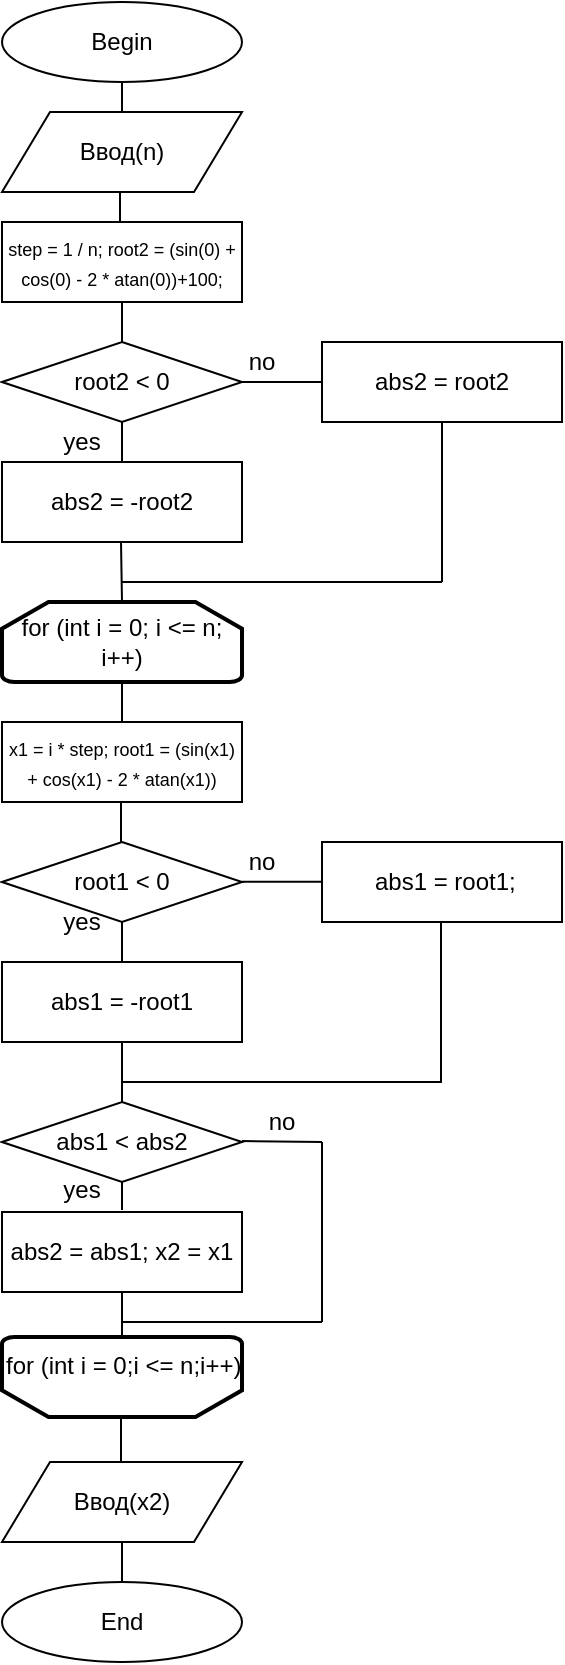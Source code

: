 <mxfile version="12.1.1" type="device" pages="1"><diagram id="Vj0zxNzazfr5m_2Hyda1" name="Страница 1"><mxGraphModel dx="695" dy="287" grid="1" gridSize="10" guides="1" tooltips="1" connect="1" arrows="1" fold="1" page="1" pageScale="1" pageWidth="850" pageHeight="1100" math="0" shadow="0"><root><mxCell id="0"/><mxCell id="1" parent="0"/><mxCell id="DEx3NTl7BuzNgK2n0Rr0-1" value="Begin" style="ellipse;whiteSpace=wrap;html=1;" vertex="1" parent="1"><mxGeometry x="40" y="10" width="120" height="40" as="geometry"/></mxCell><mxCell id="DEx3NTl7BuzNgK2n0Rr0-2" value="&lt;span style=&quot;white-space: normal&quot;&gt;Ввод(n)&lt;/span&gt;" style="shape=parallelogram;perimeter=parallelogramPerimeter;whiteSpace=wrap;html=1;" vertex="1" parent="1"><mxGeometry x="40" y="65" width="120" height="40" as="geometry"/></mxCell><mxCell id="DEx3NTl7BuzNgK2n0Rr0-3" value="&lt;div&gt;&lt;font style=&quot;font-size: 9px&quot;&gt;step = 1 / n;&amp;nbsp;root2 = (sin(0) + cos(0) - 2 * atan(0))+100;&lt;/font&gt;&lt;/div&gt;" style="rounded=0;whiteSpace=wrap;html=1;" vertex="1" parent="1"><mxGeometry x="40" y="120" width="120" height="40" as="geometry"/></mxCell><mxCell id="DEx3NTl7BuzNgK2n0Rr0-4" value="root2 &amp;lt; 0" style="rhombus;whiteSpace=wrap;html=1;" vertex="1" parent="1"><mxGeometry x="40" y="180" width="120" height="40" as="geometry"/></mxCell><mxCell id="DEx3NTl7BuzNgK2n0Rr0-5" value="abs2 = -root2" style="rounded=0;whiteSpace=wrap;html=1;" vertex="1" parent="1"><mxGeometry x="40" y="240" width="120" height="40" as="geometry"/></mxCell><mxCell id="DEx3NTl7BuzNgK2n0Rr0-6" value="abs2 = root2" style="rounded=0;whiteSpace=wrap;html=1;" vertex="1" parent="1"><mxGeometry x="200" y="180" width="120" height="40" as="geometry"/></mxCell><mxCell id="DEx3NTl7BuzNgK2n0Rr0-7" value="for (int i = 0; i &amp;lt;= n; i++)" style="strokeWidth=2;html=1;shape=mxgraph.flowchart.loop_limit;whiteSpace=wrap;" vertex="1" parent="1"><mxGeometry x="40" y="310" width="120" height="40" as="geometry"/></mxCell><mxCell id="DEx3NTl7BuzNgK2n0Rr0-8" value="&lt;div&gt;&lt;font style=&quot;font-size: 9px&quot;&gt;x1 = i * step;&amp;nbsp;&lt;span&gt;root1 = (sin(x1) + cos(x1) - 2 * atan(x1))&lt;/span&gt;&lt;/font&gt;&lt;/div&gt;" style="rounded=0;whiteSpace=wrap;html=1;" vertex="1" parent="1"><mxGeometry x="40" y="370" width="120" height="40" as="geometry"/></mxCell><mxCell id="DEx3NTl7BuzNgK2n0Rr0-9" value="root1 &amp;lt; 0" style="rhombus;whiteSpace=wrap;html=1;" vertex="1" parent="1"><mxGeometry x="40" y="430" width="120" height="40" as="geometry"/></mxCell><mxCell id="DEx3NTl7BuzNgK2n0Rr0-10" value="&amp;nbsp;abs1 = root1;" style="rounded=0;whiteSpace=wrap;html=1;" vertex="1" parent="1"><mxGeometry x="200" y="430" width="120" height="40" as="geometry"/></mxCell><mxCell id="DEx3NTl7BuzNgK2n0Rr0-11" value="abs1 = -root1" style="rounded=0;whiteSpace=wrap;html=1;" vertex="1" parent="1"><mxGeometry x="40" y="490" width="120" height="40" as="geometry"/></mxCell><mxCell id="DEx3NTl7BuzNgK2n0Rr0-13" value="abs1 &amp;lt; abs2" style="rhombus;whiteSpace=wrap;html=1;" vertex="1" parent="1"><mxGeometry x="40" y="560" width="120" height="40" as="geometry"/></mxCell><mxCell id="DEx3NTl7BuzNgK2n0Rr0-14" value="" style="strokeWidth=2;html=1;shape=mxgraph.flowchart.loop_limit;whiteSpace=wrap;rotation=180;" vertex="1" parent="1"><mxGeometry x="40" y="677.5" width="120" height="40" as="geometry"/></mxCell><mxCell id="DEx3NTl7BuzNgK2n0Rr0-15" value="for (int i = 0;i &amp;lt;= n;i++)" style="text;html=1;" vertex="1" parent="1"><mxGeometry x="40" y="677.5" width="120" height="30" as="geometry"/></mxCell><mxCell id="DEx3NTl7BuzNgK2n0Rr0-16" value="&lt;span style=&quot;white-space: normal&quot;&gt;Ввод(x2)&lt;/span&gt;" style="shape=parallelogram;perimeter=parallelogramPerimeter;whiteSpace=wrap;html=1;" vertex="1" parent="1"><mxGeometry x="40" y="740" width="120" height="40" as="geometry"/></mxCell><mxCell id="DEx3NTl7BuzNgK2n0Rr0-18" value="abs2 = abs1; x2 = x1" style="rounded=0;whiteSpace=wrap;html=1;" vertex="1" parent="1"><mxGeometry x="40" y="615" width="120" height="40" as="geometry"/></mxCell><mxCell id="DEx3NTl7BuzNgK2n0Rr0-19" value="End" style="ellipse;whiteSpace=wrap;html=1;" vertex="1" parent="1"><mxGeometry x="40" y="800" width="120" height="40" as="geometry"/></mxCell><mxCell id="DEx3NTl7BuzNgK2n0Rr0-21" value="" style="endArrow=none;html=1;entryX=0.5;entryY=1;entryDx=0;entryDy=0;exitX=0.5;exitY=0;exitDx=0;exitDy=0;" edge="1" parent="1" source="DEx3NTl7BuzNgK2n0Rr0-2" target="DEx3NTl7BuzNgK2n0Rr0-1"><mxGeometry width="50" height="50" relative="1" as="geometry"><mxPoint x="80" y="100" as="sourcePoint"/><mxPoint x="130" y="50" as="targetPoint"/></mxGeometry></mxCell><mxCell id="DEx3NTl7BuzNgK2n0Rr0-22" value="" style="endArrow=none;html=1;entryX=0.5;entryY=1;entryDx=0;entryDy=0;exitX=0.5;exitY=0;exitDx=0;exitDy=0;" edge="1" parent="1"><mxGeometry width="50" height="50" relative="1" as="geometry"><mxPoint x="99" y="120" as="sourcePoint"/><mxPoint x="99" y="105" as="targetPoint"/></mxGeometry></mxCell><mxCell id="DEx3NTl7BuzNgK2n0Rr0-23" value="" style="endArrow=none;html=1;entryX=0.5;entryY=1;entryDx=0;entryDy=0;exitX=0.5;exitY=0;exitDx=0;exitDy=0;" edge="1" parent="1" source="DEx3NTl7BuzNgK2n0Rr0-4" target="DEx3NTl7BuzNgK2n0Rr0-3"><mxGeometry width="50" height="50" relative="1" as="geometry"><mxPoint x="99" y="175" as="sourcePoint"/><mxPoint x="99" y="160" as="targetPoint"/></mxGeometry></mxCell><mxCell id="DEx3NTl7BuzNgK2n0Rr0-24" value="" style="endArrow=none;html=1;entryX=0.5;entryY=1;entryDx=0;entryDy=0;exitX=0.5;exitY=0;exitDx=0;exitDy=0;" edge="1" parent="1"><mxGeometry width="50" height="50" relative="1" as="geometry"><mxPoint x="100" y="240" as="sourcePoint"/><mxPoint x="100" y="220" as="targetPoint"/></mxGeometry></mxCell><mxCell id="DEx3NTl7BuzNgK2n0Rr0-25" value="" style="endArrow=none;html=1;entryX=0.5;entryY=1;entryDx=0;entryDy=0;exitX=0.5;exitY=0;exitDx=0;exitDy=0;exitPerimeter=0;" edge="1" parent="1" source="DEx3NTl7BuzNgK2n0Rr0-7"><mxGeometry width="50" height="50" relative="1" as="geometry"><mxPoint x="99.5" y="300" as="sourcePoint"/><mxPoint x="99.5" y="280" as="targetPoint"/></mxGeometry></mxCell><mxCell id="DEx3NTl7BuzNgK2n0Rr0-26" value="" style="endArrow=none;html=1;entryX=1;entryY=0.5;entryDx=0;entryDy=0;exitX=0;exitY=0.5;exitDx=0;exitDy=0;" edge="1" parent="1" source="DEx3NTl7BuzNgK2n0Rr0-6" target="DEx3NTl7BuzNgK2n0Rr0-4"><mxGeometry width="50" height="50" relative="1" as="geometry"><mxPoint x="110" y="250" as="sourcePoint"/><mxPoint x="110" y="230" as="targetPoint"/></mxGeometry></mxCell><mxCell id="DEx3NTl7BuzNgK2n0Rr0-27" value="" style="endArrow=none;html=1;exitX=0.5;exitY=1;exitDx=0;exitDy=0;" edge="1" parent="1" source="DEx3NTl7BuzNgK2n0Rr0-6"><mxGeometry width="50" height="50" relative="1" as="geometry"><mxPoint x="210" y="210" as="sourcePoint"/><mxPoint x="260" y="300" as="targetPoint"/></mxGeometry></mxCell><mxCell id="DEx3NTl7BuzNgK2n0Rr0-28" value="" style="endArrow=none;html=1;" edge="1" parent="1"><mxGeometry width="50" height="50" relative="1" as="geometry"><mxPoint x="100" y="300" as="sourcePoint"/><mxPoint x="260" y="300" as="targetPoint"/></mxGeometry></mxCell><mxCell id="DEx3NTl7BuzNgK2n0Rr0-29" value="" style="endArrow=none;html=1;exitX=0.5;exitY=0;exitDx=0;exitDy=0;entryX=0.5;entryY=1;entryDx=0;entryDy=0;entryPerimeter=0;" edge="1" parent="1" source="DEx3NTl7BuzNgK2n0Rr0-8" target="DEx3NTl7BuzNgK2n0Rr0-7"><mxGeometry width="50" height="50" relative="1" as="geometry"><mxPoint x="110" y="320" as="sourcePoint"/><mxPoint x="100" y="360" as="targetPoint"/></mxGeometry></mxCell><mxCell id="DEx3NTl7BuzNgK2n0Rr0-30" value="" style="endArrow=none;html=1;exitX=0.5;exitY=0;exitDx=0;exitDy=0;entryX=0.5;entryY=1;entryDx=0;entryDy=0;entryPerimeter=0;" edge="1" parent="1"><mxGeometry width="50" height="50" relative="1" as="geometry"><mxPoint x="99.5" y="430" as="sourcePoint"/><mxPoint x="99.5" y="410" as="targetPoint"/></mxGeometry></mxCell><mxCell id="DEx3NTl7BuzNgK2n0Rr0-31" value="" style="endArrow=none;html=1;entryX=1;entryY=0.5;entryDx=0;entryDy=0;exitX=0;exitY=0.5;exitDx=0;exitDy=0;" edge="1" parent="1"><mxGeometry width="50" height="50" relative="1" as="geometry"><mxPoint x="200" y="449.879" as="sourcePoint"/><mxPoint x="160" y="449.879" as="targetPoint"/></mxGeometry></mxCell><mxCell id="DEx3NTl7BuzNgK2n0Rr0-32" value="" style="endArrow=none;html=1;exitX=0.5;exitY=1;exitDx=0;exitDy=0;" edge="1" parent="1"><mxGeometry width="50" height="50" relative="1" as="geometry"><mxPoint x="259.5" y="469.879" as="sourcePoint"/><mxPoint x="259.5" y="549.879" as="targetPoint"/></mxGeometry></mxCell><mxCell id="DEx3NTl7BuzNgK2n0Rr0-33" value="" style="endArrow=none;html=1;" edge="1" parent="1"><mxGeometry width="50" height="50" relative="1" as="geometry"><mxPoint x="100" y="550" as="sourcePoint"/><mxPoint x="260" y="550" as="targetPoint"/></mxGeometry></mxCell><mxCell id="DEx3NTl7BuzNgK2n0Rr0-34" value="" style="endArrow=none;html=1;exitX=0.5;exitY=0;exitDx=0;exitDy=0;entryX=0.5;entryY=1;entryDx=0;entryDy=0;entryPerimeter=0;" edge="1" parent="1"><mxGeometry width="50" height="50" relative="1" as="geometry"><mxPoint x="100" y="490" as="sourcePoint"/><mxPoint x="100" y="470" as="targetPoint"/></mxGeometry></mxCell><mxCell id="DEx3NTl7BuzNgK2n0Rr0-35" value="" style="endArrow=none;html=1;exitX=0.5;exitY=0;exitDx=0;exitDy=0;entryX=0.5;entryY=1;entryDx=0;entryDy=0;entryPerimeter=0;" edge="1" parent="1" source="DEx3NTl7BuzNgK2n0Rr0-13"><mxGeometry width="50" height="50" relative="1" as="geometry"><mxPoint x="100" y="550" as="sourcePoint"/><mxPoint x="100" y="530" as="targetPoint"/></mxGeometry></mxCell><mxCell id="DEx3NTl7BuzNgK2n0Rr0-36" value="" style="endArrow=none;html=1;exitX=0.5;exitY=0;exitDx=0;exitDy=0;" edge="1" parent="1"><mxGeometry width="50" height="50" relative="1" as="geometry"><mxPoint x="100" y="614" as="sourcePoint"/><mxPoint x="100" y="600" as="targetPoint"/></mxGeometry></mxCell><mxCell id="DEx3NTl7BuzNgK2n0Rr0-39" value="" style="endArrow=none;html=1;exitX=0.5;exitY=0;exitDx=0;exitDy=0;" edge="1" parent="1" source="DEx3NTl7BuzNgK2n0Rr0-15"><mxGeometry width="50" height="50" relative="1" as="geometry"><mxPoint x="100" y="669" as="sourcePoint"/><mxPoint x="100" y="655" as="targetPoint"/></mxGeometry></mxCell><mxCell id="DEx3NTl7BuzNgK2n0Rr0-40" value="" style="endArrow=none;html=1;" edge="1" parent="1"><mxGeometry width="50" height="50" relative="1" as="geometry"><mxPoint x="200" y="580" as="sourcePoint"/><mxPoint x="200" y="670" as="targetPoint"/></mxGeometry></mxCell><mxCell id="DEx3NTl7BuzNgK2n0Rr0-41" value="" style="endArrow=none;html=1;" edge="1" parent="1"><mxGeometry width="50" height="50" relative="1" as="geometry"><mxPoint x="160" y="579.5" as="sourcePoint"/><mxPoint x="200" y="580" as="targetPoint"/></mxGeometry></mxCell><mxCell id="DEx3NTl7BuzNgK2n0Rr0-42" value="" style="endArrow=none;html=1;" edge="1" parent="1"><mxGeometry width="50" height="50" relative="1" as="geometry"><mxPoint x="200" y="670" as="sourcePoint"/><mxPoint x="100" y="670" as="targetPoint"/></mxGeometry></mxCell><mxCell id="DEx3NTl7BuzNgK2n0Rr0-43" value="" style="endArrow=none;html=1;exitX=0.5;exitY=0;exitDx=0;exitDy=0;" edge="1" parent="1"><mxGeometry width="50" height="50" relative="1" as="geometry"><mxPoint x="99.5" y="740" as="sourcePoint"/><mxPoint x="99.5" y="717.5" as="targetPoint"/></mxGeometry></mxCell><mxCell id="DEx3NTl7BuzNgK2n0Rr0-44" value="" style="endArrow=none;html=1;exitX=0.5;exitY=0;exitDx=0;exitDy=0;entryX=0.5;entryY=1;entryDx=0;entryDy=0;" edge="1" parent="1" target="DEx3NTl7BuzNgK2n0Rr0-16"><mxGeometry width="50" height="50" relative="1" as="geometry"><mxPoint x="100" y="800" as="sourcePoint"/><mxPoint x="110" y="790" as="targetPoint"/></mxGeometry></mxCell><mxCell id="DEx3NTl7BuzNgK2n0Rr0-46" value="yes" style="text;html=1;strokeColor=none;fillColor=none;align=center;verticalAlign=middle;whiteSpace=wrap;rounded=0;" vertex="1" parent="1"><mxGeometry x="60" y="594" width="40" height="20" as="geometry"/></mxCell><mxCell id="DEx3NTl7BuzNgK2n0Rr0-47" value="yes" style="text;html=1;strokeColor=none;fillColor=none;align=center;verticalAlign=middle;whiteSpace=wrap;rounded=0;" vertex="1" parent="1"><mxGeometry x="60" y="459.931" width="40" height="20" as="geometry"/></mxCell><mxCell id="DEx3NTl7BuzNgK2n0Rr0-48" value="no" style="text;html=1;strokeColor=none;fillColor=none;align=center;verticalAlign=middle;whiteSpace=wrap;rounded=0;" vertex="1" parent="1"><mxGeometry x="150" y="429.931" width="40" height="20" as="geometry"/></mxCell><mxCell id="DEx3NTl7BuzNgK2n0Rr0-49" value="no" style="text;html=1;strokeColor=none;fillColor=none;align=center;verticalAlign=middle;whiteSpace=wrap;rounded=0;" vertex="1" parent="1"><mxGeometry x="160" y="560.069" width="40" height="20" as="geometry"/></mxCell><mxCell id="DEx3NTl7BuzNgK2n0Rr0-50" value="no" style="text;html=1;strokeColor=none;fillColor=none;align=center;verticalAlign=middle;whiteSpace=wrap;rounded=0;" vertex="1" parent="1"><mxGeometry x="150" y="179.983" width="40" height="20" as="geometry"/></mxCell><mxCell id="DEx3NTl7BuzNgK2n0Rr0-51" value="yes" style="text;html=1;strokeColor=none;fillColor=none;align=center;verticalAlign=middle;whiteSpace=wrap;rounded=0;" vertex="1" parent="1"><mxGeometry x="60" y="219.793" width="40" height="20" as="geometry"/></mxCell></root></mxGraphModel></diagram></mxfile>